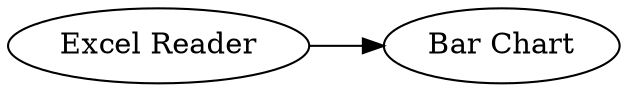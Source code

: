 digraph {
	"336613439716320935_1" [label="Excel Reader"]
	"336613439716320935_2" [label="Bar Chart"]
	"336613439716320935_1" -> "336613439716320935_2"
	rankdir=LR
}
